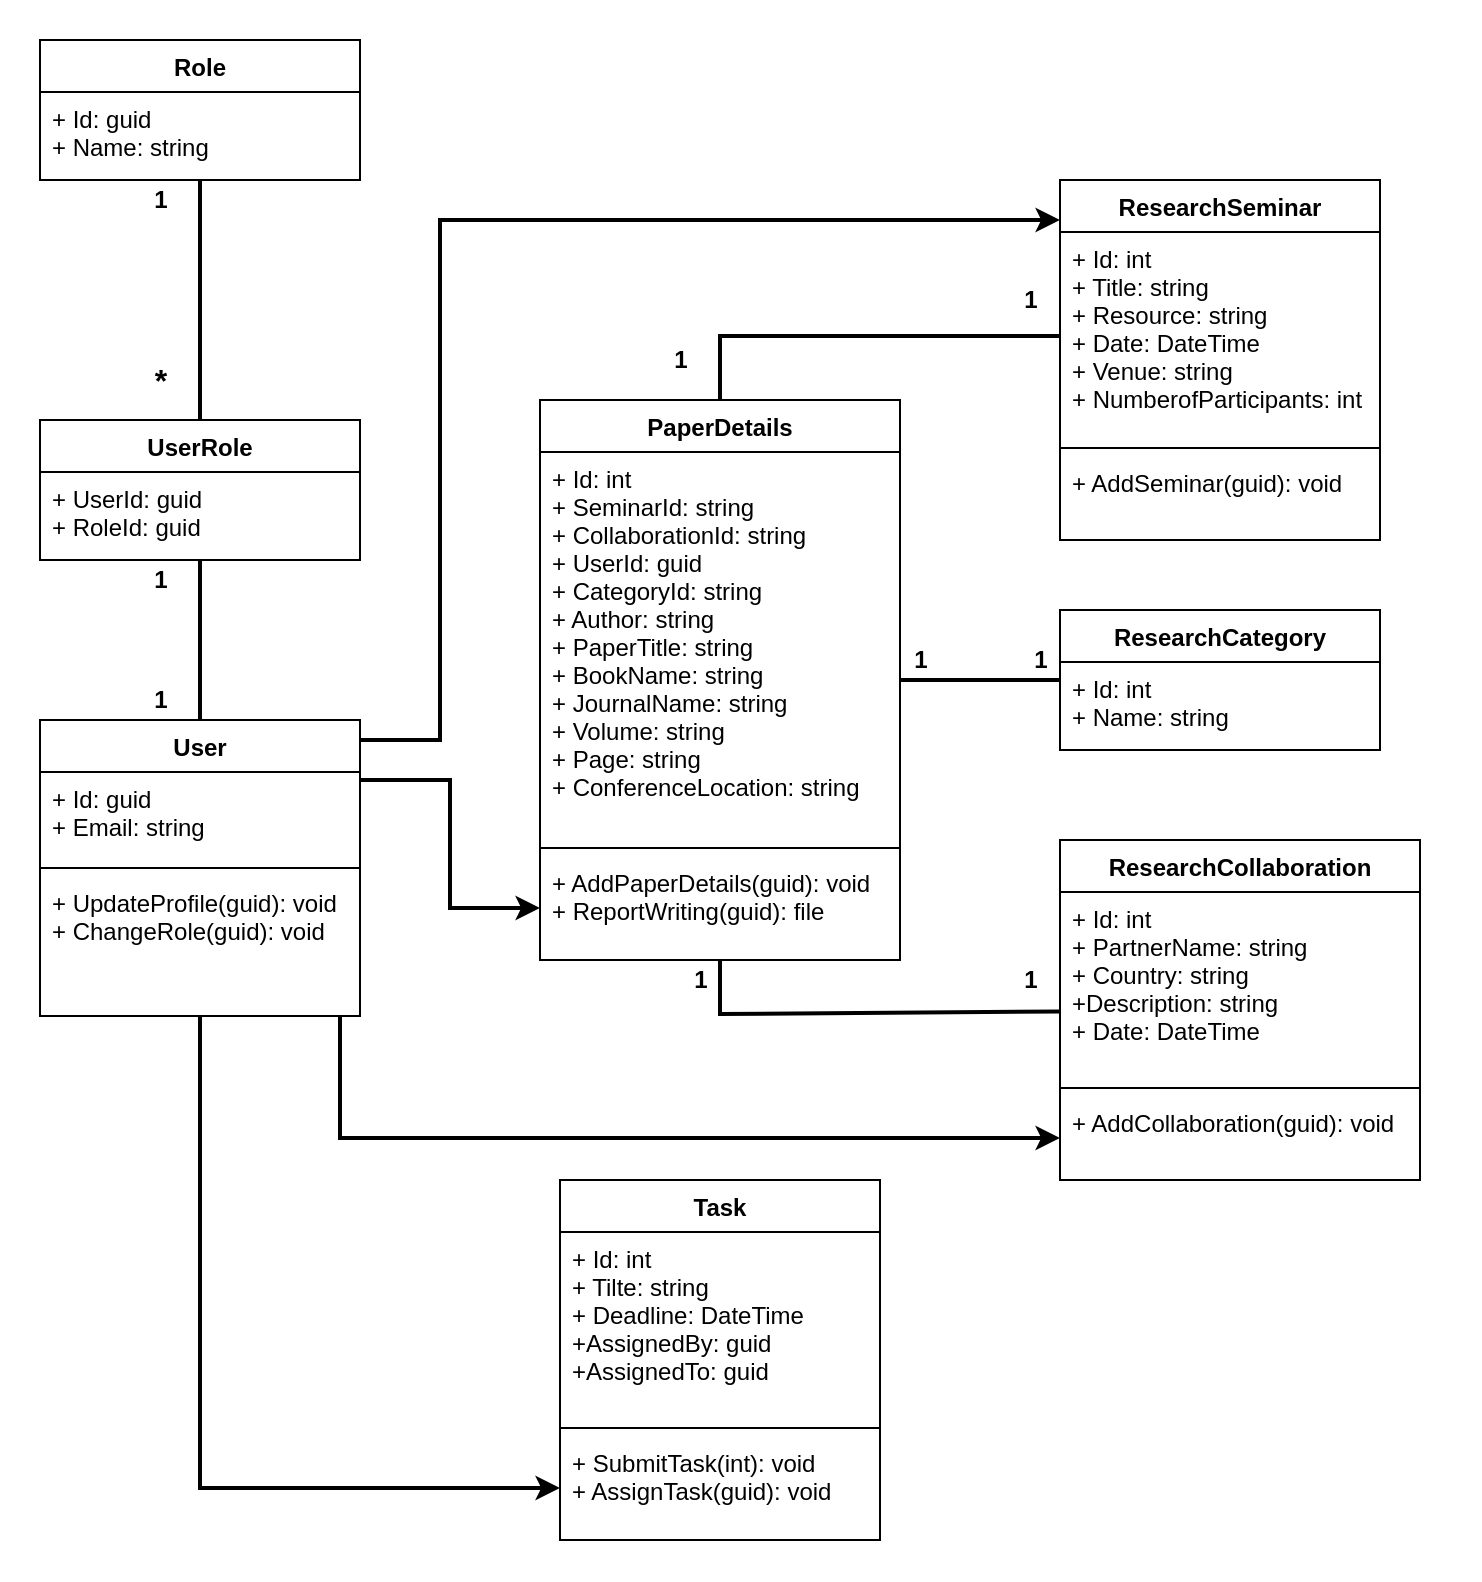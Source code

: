 <mxfile version="14.1.8" type="device"><diagram id="BcE9q8up9ZIntLHI1ZSY" name="Page-1"><mxGraphModel dx="2272" dy="800" grid="1" gridSize="10" guides="1" tooltips="1" connect="1" arrows="1" fold="1" page="1" pageScale="1" pageWidth="850" pageHeight="1100" math="0" shadow="0"><root><mxCell id="0"/><mxCell id="1" parent="0"/><mxCell id="I5NuTxoWB8m0wHwUMnE5-56" value="" style="rounded=0;whiteSpace=wrap;html=1;strokeColor=none;" parent="1" vertex="1"><mxGeometry x="-100" y="160" width="740" height="790" as="geometry"/></mxCell><mxCell id="I5NuTxoWB8m0wHwUMnE5-55" style="edgeStyle=orthogonalEdgeStyle;rounded=0;orthogonalLoop=1;jettySize=auto;html=1;strokeWidth=2;" parent="1" source="I5NuTxoWB8m0wHwUMnE5-1" target="I5NuTxoWB8m0wHwUMnE5-18" edge="1"><mxGeometry relative="1" as="geometry"><mxPoint x="260" y="190" as="targetPoint"/><Array as="points"><mxPoint x="120" y="530"/><mxPoint x="120" y="270"/></Array></mxGeometry></mxCell><mxCell id="I5NuTxoWB8m0wHwUMnE5-1" value="User" style="swimlane;fontStyle=1;align=center;verticalAlign=top;childLayout=stackLayout;horizontal=1;startSize=26;horizontalStack=0;resizeParent=1;resizeParentMax=0;resizeLast=0;collapsible=1;marginBottom=0;" parent="1" vertex="1"><mxGeometry x="-80" y="520" width="160" height="148" as="geometry"/></mxCell><mxCell id="I5NuTxoWB8m0wHwUMnE5-2" value="+ Id: guid&#10;+ Email: string" style="text;strokeColor=none;fillColor=none;align=left;verticalAlign=top;spacingLeft=4;spacingRight=4;overflow=hidden;rotatable=0;points=[[0,0.5],[1,0.5]];portConstraint=eastwest;" parent="I5NuTxoWB8m0wHwUMnE5-1" vertex="1"><mxGeometry y="26" width="160" height="44" as="geometry"/></mxCell><mxCell id="I5NuTxoWB8m0wHwUMnE5-3" value="" style="line;strokeWidth=1;fillColor=none;align=left;verticalAlign=middle;spacingTop=-1;spacingLeft=3;spacingRight=3;rotatable=0;labelPosition=right;points=[];portConstraint=eastwest;" parent="I5NuTxoWB8m0wHwUMnE5-1" vertex="1"><mxGeometry y="70" width="160" height="8" as="geometry"/></mxCell><mxCell id="I5NuTxoWB8m0wHwUMnE5-4" value="+ UpdateProfile(guid): void&#10;+ ChangeRole(guid): void" style="text;strokeColor=none;fillColor=none;align=left;verticalAlign=top;spacingLeft=4;spacingRight=4;overflow=hidden;rotatable=0;points=[[0,0.5],[1,0.5]];portConstraint=eastwest;" parent="I5NuTxoWB8m0wHwUMnE5-1" vertex="1"><mxGeometry y="78" width="160" height="70" as="geometry"/></mxCell><mxCell id="I5NuTxoWB8m0wHwUMnE5-6" value="Task" style="swimlane;fontStyle=1;align=center;verticalAlign=top;childLayout=stackLayout;horizontal=1;startSize=26;horizontalStack=0;resizeParent=1;resizeParentMax=0;resizeLast=0;collapsible=1;marginBottom=0;" parent="1" vertex="1"><mxGeometry x="180" y="750" width="160" height="180" as="geometry"/></mxCell><mxCell id="I5NuTxoWB8m0wHwUMnE5-7" value="+ Id: int&#10;+ Tilte: string&#10;+ Deadline: DateTime&#10;+AssignedBy: guid&#10;+AssignedTo: guid&#10;" style="text;strokeColor=none;fillColor=none;align=left;verticalAlign=top;spacingLeft=4;spacingRight=4;overflow=hidden;rotatable=0;points=[[0,0.5],[1,0.5]];portConstraint=eastwest;" parent="I5NuTxoWB8m0wHwUMnE5-6" vertex="1"><mxGeometry y="26" width="160" height="94" as="geometry"/></mxCell><mxCell id="I5NuTxoWB8m0wHwUMnE5-8" value="" style="line;strokeWidth=1;fillColor=none;align=left;verticalAlign=middle;spacingTop=-1;spacingLeft=3;spacingRight=3;rotatable=0;labelPosition=right;points=[];portConstraint=eastwest;" parent="I5NuTxoWB8m0wHwUMnE5-6" vertex="1"><mxGeometry y="120" width="160" height="8" as="geometry"/></mxCell><mxCell id="I5NuTxoWB8m0wHwUMnE5-9" value="+ SubmitTask(int): void&#10;+ AssignTask(guid): void" style="text;strokeColor=none;fillColor=none;align=left;verticalAlign=top;spacingLeft=4;spacingRight=4;overflow=hidden;rotatable=0;points=[[0,0.5],[1,0.5]];portConstraint=eastwest;" parent="I5NuTxoWB8m0wHwUMnE5-6" vertex="1"><mxGeometry y="128" width="160" height="52" as="geometry"/></mxCell><mxCell id="I5NuTxoWB8m0wHwUMnE5-10" value="PaperDetails" style="swimlane;fontStyle=1;align=center;verticalAlign=top;childLayout=stackLayout;horizontal=1;startSize=26;horizontalStack=0;resizeParent=1;resizeParentMax=0;resizeLast=0;collapsible=1;marginBottom=0;" parent="1" vertex="1"><mxGeometry x="170" y="360" width="180" height="280" as="geometry"/></mxCell><mxCell id="I5NuTxoWB8m0wHwUMnE5-11" value="+ Id: int&#10;+ SeminarId: string&#10;+ CollaborationId: string&#10;+ UserId: guid&#10;+ CategoryId: string&#10;+ Author: string&#10;+ PaperTitle: string&#10;+ BookName: string&#10;+ JournalName: string&#10;+ Volume: string&#10;+ Page: string&#10;+ ConferenceLocation: string" style="text;strokeColor=none;fillColor=none;align=left;verticalAlign=top;spacingLeft=4;spacingRight=4;overflow=hidden;rotatable=0;points=[[0,0.5],[1,0.5]];portConstraint=eastwest;" parent="I5NuTxoWB8m0wHwUMnE5-10" vertex="1"><mxGeometry y="26" width="180" height="194" as="geometry"/></mxCell><mxCell id="I5NuTxoWB8m0wHwUMnE5-12" value="" style="line;strokeWidth=1;fillColor=none;align=left;verticalAlign=middle;spacingTop=-1;spacingLeft=3;spacingRight=3;rotatable=0;labelPosition=right;points=[];portConstraint=eastwest;" parent="I5NuTxoWB8m0wHwUMnE5-10" vertex="1"><mxGeometry y="220" width="180" height="8" as="geometry"/></mxCell><mxCell id="I5NuTxoWB8m0wHwUMnE5-13" value="+ AddPaperDetails(guid): void&#10;+ ReportWriting(guid): file&#10;" style="text;strokeColor=none;fillColor=none;align=left;verticalAlign=top;spacingLeft=4;spacingRight=4;overflow=hidden;rotatable=0;points=[[0,0.5],[1,0.5]];portConstraint=eastwest;" parent="I5NuTxoWB8m0wHwUMnE5-10" vertex="1"><mxGeometry y="228" width="180" height="52" as="geometry"/></mxCell><mxCell id="I5NuTxoWB8m0wHwUMnE5-14" value="ResearchCollaboration" style="swimlane;fontStyle=1;align=center;verticalAlign=top;childLayout=stackLayout;horizontal=1;startSize=26;horizontalStack=0;resizeParent=1;resizeParentMax=0;resizeLast=0;collapsible=1;marginBottom=0;" parent="1" vertex="1"><mxGeometry x="430" y="580" width="180" height="170" as="geometry"/></mxCell><mxCell id="I5NuTxoWB8m0wHwUMnE5-15" value="+ Id: int&#10;+ PartnerName: string&#10;+ Country: string&#10;+Description: string&#10;+ Date: DateTime" style="text;strokeColor=none;fillColor=none;align=left;verticalAlign=top;spacingLeft=4;spacingRight=4;overflow=hidden;rotatable=0;points=[[0,0.5],[1,0.5]];portConstraint=eastwest;" parent="I5NuTxoWB8m0wHwUMnE5-14" vertex="1"><mxGeometry y="26" width="180" height="94" as="geometry"/></mxCell><mxCell id="I5NuTxoWB8m0wHwUMnE5-16" value="" style="line;strokeWidth=1;fillColor=none;align=left;verticalAlign=middle;spacingTop=-1;spacingLeft=3;spacingRight=3;rotatable=0;labelPosition=right;points=[];portConstraint=eastwest;" parent="I5NuTxoWB8m0wHwUMnE5-14" vertex="1"><mxGeometry y="120" width="180" height="8" as="geometry"/></mxCell><mxCell id="I5NuTxoWB8m0wHwUMnE5-17" value="+ AddCollaboration(guid): void" style="text;strokeColor=none;fillColor=none;align=left;verticalAlign=top;spacingLeft=4;spacingRight=4;overflow=hidden;rotatable=0;points=[[0,0.5],[1,0.5]];portConstraint=eastwest;" parent="I5NuTxoWB8m0wHwUMnE5-14" vertex="1"><mxGeometry y="128" width="180" height="42" as="geometry"/></mxCell><mxCell id="I5NuTxoWB8m0wHwUMnE5-18" value="ResearchSeminar" style="swimlane;fontStyle=1;align=center;verticalAlign=top;childLayout=stackLayout;horizontal=1;startSize=26;horizontalStack=0;resizeParent=1;resizeParentMax=0;resizeLast=0;collapsible=1;marginBottom=0;" parent="1" vertex="1"><mxGeometry x="430" y="250" width="160" height="180" as="geometry"/></mxCell><mxCell id="I5NuTxoWB8m0wHwUMnE5-19" value="+ Id: int&#10;+ Title: string&#10;+ Resource: string&#10;+ Date: DateTime&#10;+ Venue: string&#10;+ NumberofParticipants: int" style="text;strokeColor=none;fillColor=none;align=left;verticalAlign=top;spacingLeft=4;spacingRight=4;overflow=hidden;rotatable=0;points=[[0,0.5],[1,0.5]];portConstraint=eastwest;" parent="I5NuTxoWB8m0wHwUMnE5-18" vertex="1"><mxGeometry y="26" width="160" height="104" as="geometry"/></mxCell><mxCell id="I5NuTxoWB8m0wHwUMnE5-20" value="" style="line;strokeWidth=1;fillColor=none;align=left;verticalAlign=middle;spacingTop=-1;spacingLeft=3;spacingRight=3;rotatable=0;labelPosition=right;points=[];portConstraint=eastwest;" parent="I5NuTxoWB8m0wHwUMnE5-18" vertex="1"><mxGeometry y="130" width="160" height="8" as="geometry"/></mxCell><mxCell id="I5NuTxoWB8m0wHwUMnE5-21" value="+ AddSeminar(guid): void" style="text;strokeColor=none;fillColor=none;align=left;verticalAlign=top;spacingLeft=4;spacingRight=4;overflow=hidden;rotatable=0;points=[[0,0.5],[1,0.5]];portConstraint=eastwest;" parent="I5NuTxoWB8m0wHwUMnE5-18" vertex="1"><mxGeometry y="138" width="160" height="42" as="geometry"/></mxCell><mxCell id="I5NuTxoWB8m0wHwUMnE5-22" value="ResearchCategory" style="swimlane;fontStyle=1;align=center;verticalAlign=top;childLayout=stackLayout;horizontal=1;startSize=26;horizontalStack=0;resizeParent=1;resizeParentMax=0;resizeLast=0;collapsible=1;marginBottom=0;" parent="1" vertex="1"><mxGeometry x="430" y="465" width="160" height="70" as="geometry"/></mxCell><mxCell id="I5NuTxoWB8m0wHwUMnE5-23" value="+ Id: int&#10;+ Name: string" style="text;strokeColor=none;fillColor=none;align=left;verticalAlign=top;spacingLeft=4;spacingRight=4;overflow=hidden;rotatable=0;points=[[0,0.5],[1,0.5]];portConstraint=eastwest;" parent="I5NuTxoWB8m0wHwUMnE5-22" vertex="1"><mxGeometry y="26" width="160" height="44" as="geometry"/></mxCell><mxCell id="I5NuTxoWB8m0wHwUMnE5-26" value="Role" style="swimlane;fontStyle=1;align=center;verticalAlign=top;childLayout=stackLayout;horizontal=1;startSize=26;horizontalStack=0;resizeParent=1;resizeParentMax=0;resizeLast=0;collapsible=1;marginBottom=0;" parent="1" vertex="1"><mxGeometry x="-80" y="180" width="160" height="70" as="geometry"/></mxCell><mxCell id="I5NuTxoWB8m0wHwUMnE5-27" value="+ Id: guid&#10;+ Name: string" style="text;strokeColor=none;fillColor=none;align=left;verticalAlign=top;spacingLeft=4;spacingRight=4;overflow=hidden;rotatable=0;points=[[0,0.5],[1,0.5]];portConstraint=eastwest;" parent="I5NuTxoWB8m0wHwUMnE5-26" vertex="1"><mxGeometry y="26" width="160" height="44" as="geometry"/></mxCell><mxCell id="I5NuTxoWB8m0wHwUMnE5-30" value="UserRole" style="swimlane;fontStyle=1;align=center;verticalAlign=top;childLayout=stackLayout;horizontal=1;startSize=26;horizontalStack=0;resizeParent=1;resizeParentMax=0;resizeLast=0;collapsible=1;marginBottom=0;" parent="1" vertex="1"><mxGeometry x="-80" y="370" width="160" height="70" as="geometry"/></mxCell><mxCell id="I5NuTxoWB8m0wHwUMnE5-31" value="+ UserId: guid&#10;+ RoleId: guid&#10;" style="text;strokeColor=none;fillColor=none;align=left;verticalAlign=top;spacingLeft=4;spacingRight=4;overflow=hidden;rotatable=0;points=[[0,0.5],[1,0.5]];portConstraint=eastwest;" parent="I5NuTxoWB8m0wHwUMnE5-30" vertex="1"><mxGeometry y="26" width="160" height="44" as="geometry"/></mxCell><mxCell id="I5NuTxoWB8m0wHwUMnE5-36" value="" style="endArrow=none;html=1;strokeWidth=2;" parent="1" source="I5NuTxoWB8m0wHwUMnE5-30" target="I5NuTxoWB8m0wHwUMnE5-27" edge="1"><mxGeometry width="50" height="50" relative="1" as="geometry"><mxPoint x="-190" y="340" as="sourcePoint"/><mxPoint x="-140" y="290" as="targetPoint"/></mxGeometry></mxCell><mxCell id="I5NuTxoWB8m0wHwUMnE5-38" value="&lt;b&gt;1&lt;/b&gt;" style="text;html=1;align=center;verticalAlign=middle;resizable=0;points=[];autosize=1;" parent="1" vertex="1"><mxGeometry x="-30" y="250" width="20" height="20" as="geometry"/></mxCell><mxCell id="I5NuTxoWB8m0wHwUMnE5-39" value="&lt;b&gt;&lt;font style=&quot;font-size: 16px&quot;&gt;*&lt;/font&gt;&lt;/b&gt;" style="text;html=1;align=center;verticalAlign=middle;resizable=0;points=[];autosize=1;" parent="1" vertex="1"><mxGeometry x="-30" y="340" width="20" height="20" as="geometry"/></mxCell><mxCell id="I5NuTxoWB8m0wHwUMnE5-40" value="" style="endArrow=none;html=1;strokeWidth=2;" parent="1" source="I5NuTxoWB8m0wHwUMnE5-1" target="I5NuTxoWB8m0wHwUMnE5-31" edge="1"><mxGeometry width="50" height="50" relative="1" as="geometry"><mxPoint x="-290" y="590" as="sourcePoint"/><mxPoint x="-240" y="540" as="targetPoint"/></mxGeometry></mxCell><mxCell id="I5NuTxoWB8m0wHwUMnE5-41" value="&lt;b&gt;1&lt;/b&gt;" style="text;html=1;align=center;verticalAlign=middle;resizable=0;points=[];autosize=1;" parent="1" vertex="1"><mxGeometry x="-30" y="440" width="20" height="20" as="geometry"/></mxCell><mxCell id="I5NuTxoWB8m0wHwUMnE5-42" value="&lt;b&gt;1&lt;/b&gt;" style="text;html=1;align=center;verticalAlign=middle;resizable=0;points=[];autosize=1;" parent="1" vertex="1"><mxGeometry x="-30" y="500" width="20" height="20" as="geometry"/></mxCell><mxCell id="I5NuTxoWB8m0wHwUMnE5-43" style="edgeStyle=orthogonalEdgeStyle;rounded=0;orthogonalLoop=1;jettySize=auto;html=1;strokeWidth=2;" parent="1" source="I5NuTxoWB8m0wHwUMnE5-4" target="I5NuTxoWB8m0wHwUMnE5-9" edge="1"><mxGeometry relative="1" as="geometry"><Array as="points"><mxPoint y="904"/></Array></mxGeometry></mxCell><mxCell id="I5NuTxoWB8m0wHwUMnE5-44" style="edgeStyle=orthogonalEdgeStyle;rounded=0;orthogonalLoop=1;jettySize=auto;html=1;strokeWidth=2;" parent="1" source="I5NuTxoWB8m0wHwUMnE5-2" target="I5NuTxoWB8m0wHwUMnE5-13" edge="1"><mxGeometry relative="1" as="geometry"><mxPoint x="140" y="580" as="targetPoint"/><Array as="points"><mxPoint x="125" y="550"/><mxPoint x="125" y="614"/></Array></mxGeometry></mxCell><mxCell id="I5NuTxoWB8m0wHwUMnE5-45" value="" style="endArrow=none;html=1;strokeWidth=2;rounded=0;" parent="1" source="I5NuTxoWB8m0wHwUMnE5-10" target="I5NuTxoWB8m0wHwUMnE5-19" edge="1"><mxGeometry width="50" height="50" relative="1" as="geometry"><mxPoint x="340" y="310" as="sourcePoint"/><mxPoint x="390" y="260" as="targetPoint"/><Array as="points"><mxPoint x="260" y="328"/></Array></mxGeometry></mxCell><mxCell id="I5NuTxoWB8m0wHwUMnE5-46" value="&lt;b&gt;1&lt;/b&gt;" style="text;html=1;align=center;verticalAlign=middle;resizable=0;points=[];autosize=1;" parent="1" vertex="1"><mxGeometry x="230" y="330" width="20" height="20" as="geometry"/></mxCell><mxCell id="I5NuTxoWB8m0wHwUMnE5-47" value="&lt;b&gt;1&lt;/b&gt;" style="text;html=1;align=center;verticalAlign=middle;resizable=0;points=[];autosize=1;" parent="1" vertex="1"><mxGeometry x="405" y="300" width="20" height="20" as="geometry"/></mxCell><mxCell id="I5NuTxoWB8m0wHwUMnE5-48" value="" style="endArrow=none;html=1;strokeWidth=2;" parent="1" source="I5NuTxoWB8m0wHwUMnE5-10" target="I5NuTxoWB8m0wHwUMnE5-22" edge="1"><mxGeometry width="50" height="50" relative="1" as="geometry"><mxPoint x="380" y="530" as="sourcePoint"/><mxPoint x="430" y="480" as="targetPoint"/></mxGeometry></mxCell><mxCell id="I5NuTxoWB8m0wHwUMnE5-49" value="&lt;b&gt;1&lt;/b&gt;" style="text;html=1;align=center;verticalAlign=middle;resizable=0;points=[];autosize=1;" parent="1" vertex="1"><mxGeometry x="410" y="480" width="20" height="20" as="geometry"/></mxCell><mxCell id="I5NuTxoWB8m0wHwUMnE5-50" value="&lt;b&gt;1&lt;/b&gt;" style="text;html=1;align=center;verticalAlign=middle;resizable=0;points=[];autosize=1;" parent="1" vertex="1"><mxGeometry x="350" y="480" width="20" height="20" as="geometry"/></mxCell><mxCell id="I5NuTxoWB8m0wHwUMnE5-51" value="" style="endArrow=none;html=1;strokeWidth=2;rounded=0;" parent="1" source="I5NuTxoWB8m0wHwUMnE5-10" target="I5NuTxoWB8m0wHwUMnE5-14" edge="1"><mxGeometry width="50" height="50" relative="1" as="geometry"><mxPoint x="340" y="720" as="sourcePoint"/><mxPoint x="390" y="670" as="targetPoint"/><Array as="points"><mxPoint x="260" y="667"/></Array></mxGeometry></mxCell><mxCell id="I5NuTxoWB8m0wHwUMnE5-52" value="&lt;b&gt;1&lt;/b&gt;" style="text;html=1;align=center;verticalAlign=middle;resizable=0;points=[];autosize=1;" parent="1" vertex="1"><mxGeometry x="405" y="640" width="20" height="20" as="geometry"/></mxCell><mxCell id="I5NuTxoWB8m0wHwUMnE5-53" value="&lt;b&gt;1&lt;/b&gt;" style="text;html=1;align=center;verticalAlign=middle;resizable=0;points=[];autosize=1;" parent="1" vertex="1"><mxGeometry x="240" y="640" width="20" height="20" as="geometry"/></mxCell><mxCell id="I5NuTxoWB8m0wHwUMnE5-54" style="edgeStyle=orthogonalEdgeStyle;rounded=0;orthogonalLoop=1;jettySize=auto;html=1;strokeWidth=2;" parent="1" source="I5NuTxoWB8m0wHwUMnE5-4" target="I5NuTxoWB8m0wHwUMnE5-17" edge="1"><mxGeometry relative="1" as="geometry"><Array as="points"><mxPoint x="70" y="729"/></Array></mxGeometry></mxCell></root></mxGraphModel></diagram></mxfile>